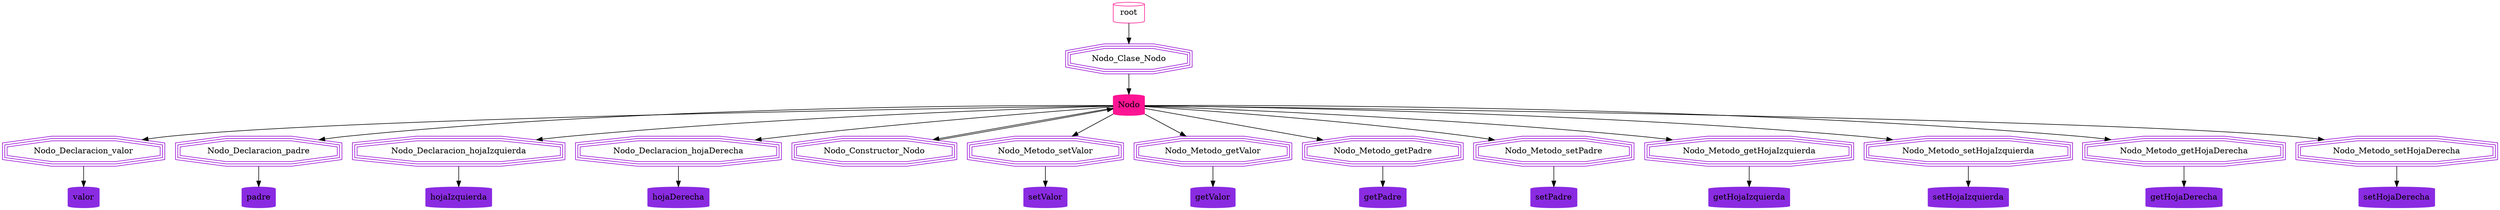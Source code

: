 digraph{
root->Nodo_Clase_Nodo->Nodo;
root [shape = cylinder, color = deeppink];
Nodo [shape = cylinder, color = blueviolet, style = filled];
Nodo_Clase_Nodo [shape = tripleoctagon, color = darkviolet];
Nodo->Nodo_Declaracion_valor->valor;
Nodo [shape = cylinder, color = deeppink];
valor [shape = cylinder, color = blueviolet, style = filled];
Nodo_Declaracion_valor [shape = tripleoctagon, color = darkviolet];
Nodo->Nodo_Declaracion_padre->padre;
Nodo [shape = cylinder, color = deeppink];
padre [shape = cylinder, color = blueviolet, style = filled];
Nodo_Declaracion_padre [shape = tripleoctagon, color = darkviolet];
Nodo->Nodo_Declaracion_hojaIzquierda->hojaIzquierda;
Nodo [shape = cylinder, color = deeppink];
hojaIzquierda [shape = cylinder, color = blueviolet, style = filled];
Nodo_Declaracion_hojaIzquierda [shape = tripleoctagon, color = darkviolet];
Nodo->Nodo_Declaracion_hojaDerecha->hojaDerecha;
Nodo [shape = cylinder, color = deeppink];
hojaDerecha [shape = cylinder, color = blueviolet, style = filled];
Nodo_Declaracion_hojaDerecha [shape = tripleoctagon, color = darkviolet];
Nodo->Nodo_Constructor_Nodo->Nodo;
Nodo [shape = cylinder, color = deeppink];
Nodo [shape = cylinder, color = blueviolet, style = filled];
Nodo_Constructor_Nodo [shape = tripleoctagon, color = darkviolet];
Nodo->Nodo_Metodo_setValor->setValor;
Nodo [shape = cylinder, color = deeppink];
setValor [shape = cylinder, color = blueviolet, style = filled];
Nodo_Metodo_setValor [shape = tripleoctagon, color = darkviolet];
Nodo->Nodo_Metodo_getValor->getValor;
Nodo [shape = cylinder, color = deeppink];
getValor [shape = cylinder, color = blueviolet, style = filled];
Nodo_Metodo_getValor [shape = tripleoctagon, color = darkviolet];
Nodo->Nodo_Metodo_getPadre->getPadre;
Nodo [shape = cylinder, color = deeppink];
getPadre [shape = cylinder, color = blueviolet, style = filled];
Nodo_Metodo_getPadre [shape = tripleoctagon, color = darkviolet];
Nodo->Nodo_Metodo_setPadre->setPadre;
Nodo [shape = cylinder, color = deeppink];
setPadre [shape = cylinder, color = blueviolet, style = filled];
Nodo_Metodo_setPadre [shape = tripleoctagon, color = darkviolet];
Nodo->Nodo_Metodo_getHojaIzquierda->getHojaIzquierda;
Nodo [shape = cylinder, color = deeppink];
getHojaIzquierda [shape = cylinder, color = blueviolet, style = filled];
Nodo_Metodo_getHojaIzquierda [shape = tripleoctagon, color = darkviolet];
Nodo->Nodo_Metodo_setHojaIzquierda->setHojaIzquierda;
Nodo [shape = cylinder, color = deeppink];
setHojaIzquierda [shape = cylinder, color = blueviolet, style = filled];
Nodo_Metodo_setHojaIzquierda [shape = tripleoctagon, color = darkviolet];
Nodo->Nodo_Metodo_getHojaDerecha->getHojaDerecha;
Nodo [shape = cylinder, color = deeppink];
getHojaDerecha [shape = cylinder, color = blueviolet, style = filled];
Nodo_Metodo_getHojaDerecha [shape = tripleoctagon, color = darkviolet];
Nodo->Nodo_Metodo_setHojaDerecha->setHojaDerecha;
Nodo [shape = cylinder, color = deeppink];
setHojaDerecha [shape = cylinder, color = blueviolet, style = filled];
Nodo_Metodo_setHojaDerecha [shape = tripleoctagon, color = darkviolet];
}